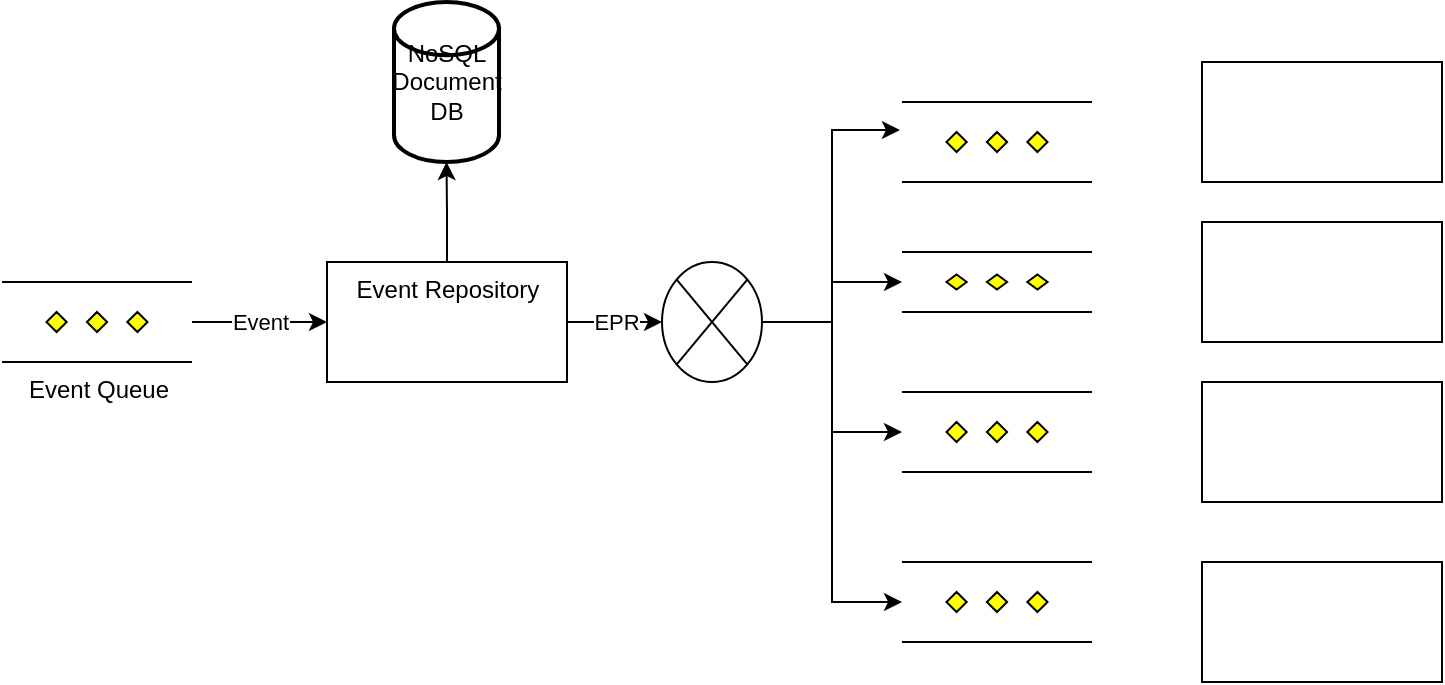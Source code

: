 <mxfile version="15.1.4" type="github">
  <diagram id="oL9MQSNbFkMdqf7MfTmI" name="Page-1">
    <mxGraphModel dx="946" dy="523" grid="1" gridSize="10" guides="1" tooltips="1" connect="1" arrows="1" fold="1" page="1" pageScale="1" pageWidth="827" pageHeight="1169" math="0" shadow="0">
      <root>
        <mxCell id="0" />
        <mxCell id="1" parent="0" />
        <mxCell id="9EhzL9EJCzUO_ZuSx26l-3" value="Event" style="edgeStyle=orthogonalEdgeStyle;rounded=0;orthogonalLoop=1;jettySize=auto;html=1;" edge="1" parent="1" source="9EhzL9EJCzUO_ZuSx26l-1" target="9EhzL9EJCzUO_ZuSx26l-2">
          <mxGeometry relative="1" as="geometry" />
        </mxCell>
        <mxCell id="9EhzL9EJCzUO_ZuSx26l-1" value="Event Queue" style="verticalLabelPosition=bottom;verticalAlign=top;html=1;shape=mxgraph.flowchart.parallel_mode;pointerEvents=1" vertex="1" parent="1">
          <mxGeometry x="40" y="200" width="95" height="40" as="geometry" />
        </mxCell>
        <mxCell id="9EhzL9EJCzUO_ZuSx26l-5" style="edgeStyle=orthogonalEdgeStyle;rounded=0;orthogonalLoop=1;jettySize=auto;html=1;entryX=0.5;entryY=1;entryDx=0;entryDy=0;entryPerimeter=0;" edge="1" parent="1" source="9EhzL9EJCzUO_ZuSx26l-2" target="9EhzL9EJCzUO_ZuSx26l-4">
          <mxGeometry relative="1" as="geometry" />
        </mxCell>
        <mxCell id="9EhzL9EJCzUO_ZuSx26l-7" value="EPR" style="edgeStyle=orthogonalEdgeStyle;rounded=0;orthogonalLoop=1;jettySize=auto;html=1;exitX=1;exitY=0.5;exitDx=0;exitDy=0;entryX=0;entryY=0.5;entryDx=0;entryDy=0;entryPerimeter=0;" edge="1" parent="1" source="9EhzL9EJCzUO_ZuSx26l-2" target="9EhzL9EJCzUO_ZuSx26l-6">
          <mxGeometry relative="1" as="geometry" />
        </mxCell>
        <mxCell id="9EhzL9EJCzUO_ZuSx26l-2" value="Event Repository" style="whiteSpace=wrap;html=1;verticalAlign=top;" vertex="1" parent="1">
          <mxGeometry x="202.5" y="190" width="120" height="60" as="geometry" />
        </mxCell>
        <mxCell id="9EhzL9EJCzUO_ZuSx26l-4" value="NoSQL Document DB" style="strokeWidth=2;html=1;shape=mxgraph.flowchart.database;whiteSpace=wrap;" vertex="1" parent="1">
          <mxGeometry x="236" y="60" width="52.5" height="80" as="geometry" />
        </mxCell>
        <mxCell id="9EhzL9EJCzUO_ZuSx26l-12" style="edgeStyle=orthogonalEdgeStyle;rounded=0;orthogonalLoop=1;jettySize=auto;html=1;entryX=-0.011;entryY=0.35;entryDx=0;entryDy=0;entryPerimeter=0;" edge="1" parent="1" source="9EhzL9EJCzUO_ZuSx26l-6" target="9EhzL9EJCzUO_ZuSx26l-8">
          <mxGeometry relative="1" as="geometry">
            <mxPoint x="480" y="130" as="targetPoint" />
          </mxGeometry>
        </mxCell>
        <mxCell id="9EhzL9EJCzUO_ZuSx26l-14" style="edgeStyle=orthogonalEdgeStyle;rounded=0;orthogonalLoop=1;jettySize=auto;html=1;entryX=0;entryY=0.5;entryDx=0;entryDy=0;entryPerimeter=0;" edge="1" parent="1" source="9EhzL9EJCzUO_ZuSx26l-6" target="9EhzL9EJCzUO_ZuSx26l-9">
          <mxGeometry relative="1" as="geometry" />
        </mxCell>
        <mxCell id="9EhzL9EJCzUO_ZuSx26l-15" style="edgeStyle=orthogonalEdgeStyle;rounded=0;orthogonalLoop=1;jettySize=auto;html=1;entryX=0;entryY=0.5;entryDx=0;entryDy=0;entryPerimeter=0;" edge="1" parent="1" source="9EhzL9EJCzUO_ZuSx26l-6" target="9EhzL9EJCzUO_ZuSx26l-10">
          <mxGeometry relative="1" as="geometry" />
        </mxCell>
        <mxCell id="9EhzL9EJCzUO_ZuSx26l-16" style="edgeStyle=orthogonalEdgeStyle;rounded=0;orthogonalLoop=1;jettySize=auto;html=1;entryX=0;entryY=0.5;entryDx=0;entryDy=0;entryPerimeter=0;" edge="1" parent="1" source="9EhzL9EJCzUO_ZuSx26l-6" target="9EhzL9EJCzUO_ZuSx26l-11">
          <mxGeometry relative="1" as="geometry" />
        </mxCell>
        <mxCell id="9EhzL9EJCzUO_ZuSx26l-6" value="" style="verticalLabelPosition=bottom;verticalAlign=top;html=1;shape=mxgraph.flowchart.or;" vertex="1" parent="1">
          <mxGeometry x="370" y="190" width="50" height="60" as="geometry" />
        </mxCell>
        <mxCell id="9EhzL9EJCzUO_ZuSx26l-8" value="" style="verticalLabelPosition=bottom;verticalAlign=top;html=1;shape=mxgraph.flowchart.parallel_mode;pointerEvents=1" vertex="1" parent="1">
          <mxGeometry x="490" y="110" width="95" height="40" as="geometry" />
        </mxCell>
        <mxCell id="9EhzL9EJCzUO_ZuSx26l-9" value="" style="verticalLabelPosition=bottom;verticalAlign=top;html=1;shape=mxgraph.flowchart.parallel_mode;pointerEvents=1" vertex="1" parent="1">
          <mxGeometry x="490" y="185" width="95" height="30" as="geometry" />
        </mxCell>
        <mxCell id="9EhzL9EJCzUO_ZuSx26l-10" value="" style="verticalLabelPosition=bottom;verticalAlign=top;html=1;shape=mxgraph.flowchart.parallel_mode;pointerEvents=1" vertex="1" parent="1">
          <mxGeometry x="490" y="255" width="95" height="40" as="geometry" />
        </mxCell>
        <mxCell id="9EhzL9EJCzUO_ZuSx26l-11" value="" style="verticalLabelPosition=bottom;verticalAlign=top;html=1;shape=mxgraph.flowchart.parallel_mode;pointerEvents=1" vertex="1" parent="1">
          <mxGeometry x="490" y="340" width="95" height="40" as="geometry" />
        </mxCell>
        <mxCell id="9EhzL9EJCzUO_ZuSx26l-19" value="" style="verticalLabelPosition=bottom;verticalAlign=top;html=1;shape=mxgraph.basic.rect;fillColor2=none;strokeWidth=1;size=20;indent=5;" vertex="1" parent="1">
          <mxGeometry x="640" y="90" width="120" height="60" as="geometry" />
        </mxCell>
        <mxCell id="9EhzL9EJCzUO_ZuSx26l-21" value="" style="verticalLabelPosition=bottom;verticalAlign=top;html=1;shape=mxgraph.basic.rect;fillColor2=none;strokeWidth=1;size=20;indent=5;" vertex="1" parent="1">
          <mxGeometry x="640" y="170" width="120" height="60" as="geometry" />
        </mxCell>
        <mxCell id="9EhzL9EJCzUO_ZuSx26l-22" value="" style="verticalLabelPosition=bottom;verticalAlign=top;html=1;shape=mxgraph.basic.rect;fillColor2=none;strokeWidth=1;size=20;indent=5;" vertex="1" parent="1">
          <mxGeometry x="640" y="250" width="120" height="60" as="geometry" />
        </mxCell>
        <mxCell id="9EhzL9EJCzUO_ZuSx26l-23" value="" style="verticalLabelPosition=bottom;verticalAlign=top;html=1;shape=mxgraph.basic.rect;fillColor2=none;strokeWidth=1;size=20;indent=5;" vertex="1" parent="1">
          <mxGeometry x="640" y="340" width="120" height="60" as="geometry" />
        </mxCell>
      </root>
    </mxGraphModel>
  </diagram>
</mxfile>
